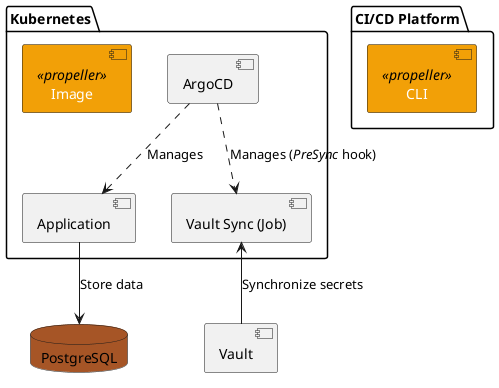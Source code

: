 @startuml

skinparam component {
    BackgroundColor<<propeller>> #F2A007
}

package "CI/CD Platform" {
    component "<color:#white>CLI</color>" as prop1 << propeller >>
}

package Kubernetes {
    component Application as app
    component ArgoCD
    component "Vault Sync (Job)" as vsync

    component "<color:#white>Image</color>" as prop2 << propeller >>

    ArgoCD ..> app: Manages
    ArgoCD ..> vsync: Manages (//PreSync// hook)
}

database PostgreSQL as db #A65526
component Vault

app --> db: Store data
vsync <-- Vault: Synchronize secrets

@enduml
